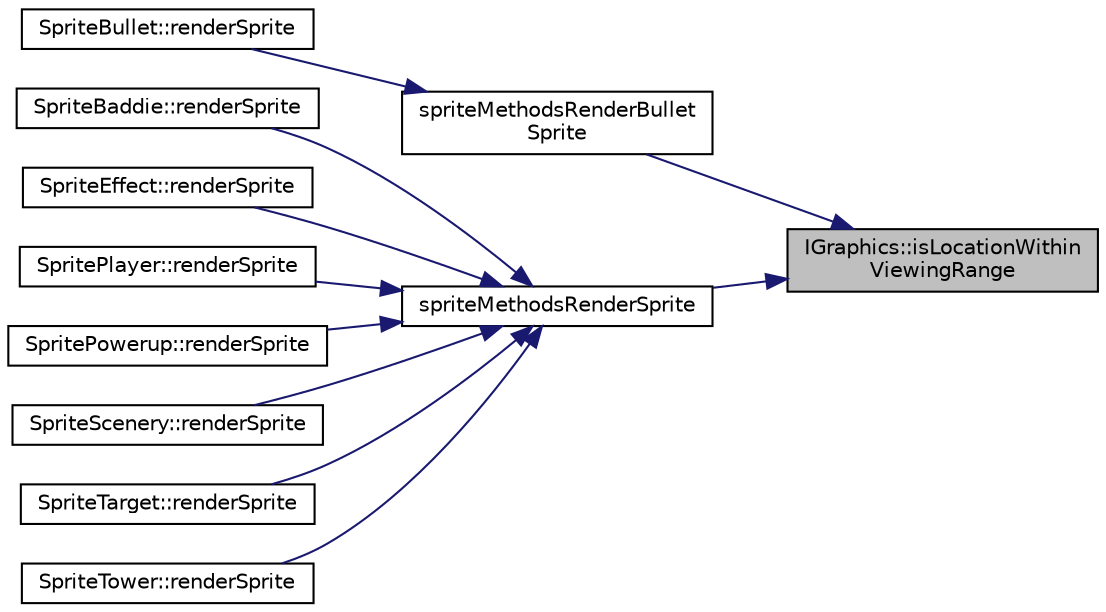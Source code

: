 digraph "IGraphics::isLocationWithinViewingRange"
{
 // LATEX_PDF_SIZE
  edge [fontname="Helvetica",fontsize="10",labelfontname="Helvetica",labelfontsize="10"];
  node [fontname="Helvetica",fontsize="10",shape=record];
  rankdir="RL";
  Node1 [label="IGraphics::isLocationWithin\lViewingRange",height=0.2,width=0.4,color="black", fillcolor="grey75", style="filled", fontcolor="black",tooltip=" "];
  Node1 -> Node2 [dir="back",color="midnightblue",fontsize="10",style="solid"];
  Node2 [label="spriteMethodsRenderBullet\lSprite",height=0.2,width=0.4,color="black", fillcolor="white", style="filled",URL="$_sprite_methods_8cpp.html#a3898b9df56f85a49ef769e277ee744ca",tooltip=" "];
  Node2 -> Node3 [dir="back",color="midnightblue",fontsize="10",style="solid"];
  Node3 [label="SpriteBullet::renderSprite",height=0.2,width=0.4,color="black", fillcolor="white", style="filled",URL="$class_sprite_bullet.html#a930f35de8c82155b85a39018c1759c9a",tooltip=" "];
  Node1 -> Node4 [dir="back",color="midnightblue",fontsize="10",style="solid"];
  Node4 [label="spriteMethodsRenderSprite",height=0.2,width=0.4,color="black", fillcolor="white", style="filled",URL="$_sprite_methods_8cpp.html#a35ce33b222b696259af008c64d0d1ebe",tooltip=" "];
  Node4 -> Node5 [dir="back",color="midnightblue",fontsize="10",style="solid"];
  Node5 [label="SpriteBaddie::renderSprite",height=0.2,width=0.4,color="black", fillcolor="white", style="filled",URL="$class_sprite_baddie.html#a3fb15b57d1a864b79f125896f0ae16ca",tooltip=" "];
  Node4 -> Node6 [dir="back",color="midnightblue",fontsize="10",style="solid"];
  Node6 [label="SpriteEffect::renderSprite",height=0.2,width=0.4,color="black", fillcolor="white", style="filled",URL="$class_sprite_effect.html#aaa7df5fc50bc61a6a6f814ab037a4ae7",tooltip=" "];
  Node4 -> Node7 [dir="back",color="midnightblue",fontsize="10",style="solid"];
  Node7 [label="SpritePlayer::renderSprite",height=0.2,width=0.4,color="black", fillcolor="white", style="filled",URL="$class_sprite_player.html#a819e727050ccf6e43ba329abbd9c7836",tooltip=" "];
  Node4 -> Node8 [dir="back",color="midnightblue",fontsize="10",style="solid"];
  Node8 [label="SpritePowerup::renderSprite",height=0.2,width=0.4,color="black", fillcolor="white", style="filled",URL="$class_sprite_powerup.html#af6eda6fdcff9052038ca0a7007bf1c21",tooltip=" "];
  Node4 -> Node9 [dir="back",color="midnightblue",fontsize="10",style="solid"];
  Node9 [label="SpriteScenery::renderSprite",height=0.2,width=0.4,color="black", fillcolor="white", style="filled",URL="$class_sprite_scenery.html#a9f0f920ef1271a4791c7c2b8ebf342f5",tooltip=" "];
  Node4 -> Node10 [dir="back",color="midnightblue",fontsize="10",style="solid"];
  Node10 [label="SpriteTarget::renderSprite",height=0.2,width=0.4,color="black", fillcolor="white", style="filled",URL="$class_sprite_target.html#a005c55f749b48516d3618ba18186722e",tooltip=" "];
  Node4 -> Node11 [dir="back",color="midnightblue",fontsize="10",style="solid"];
  Node11 [label="SpriteTower::renderSprite",height=0.2,width=0.4,color="black", fillcolor="white", style="filled",URL="$class_sprite_tower.html#ad70534bf2ac9ce3487c91e0bbc4cf07f",tooltip=" "];
}
